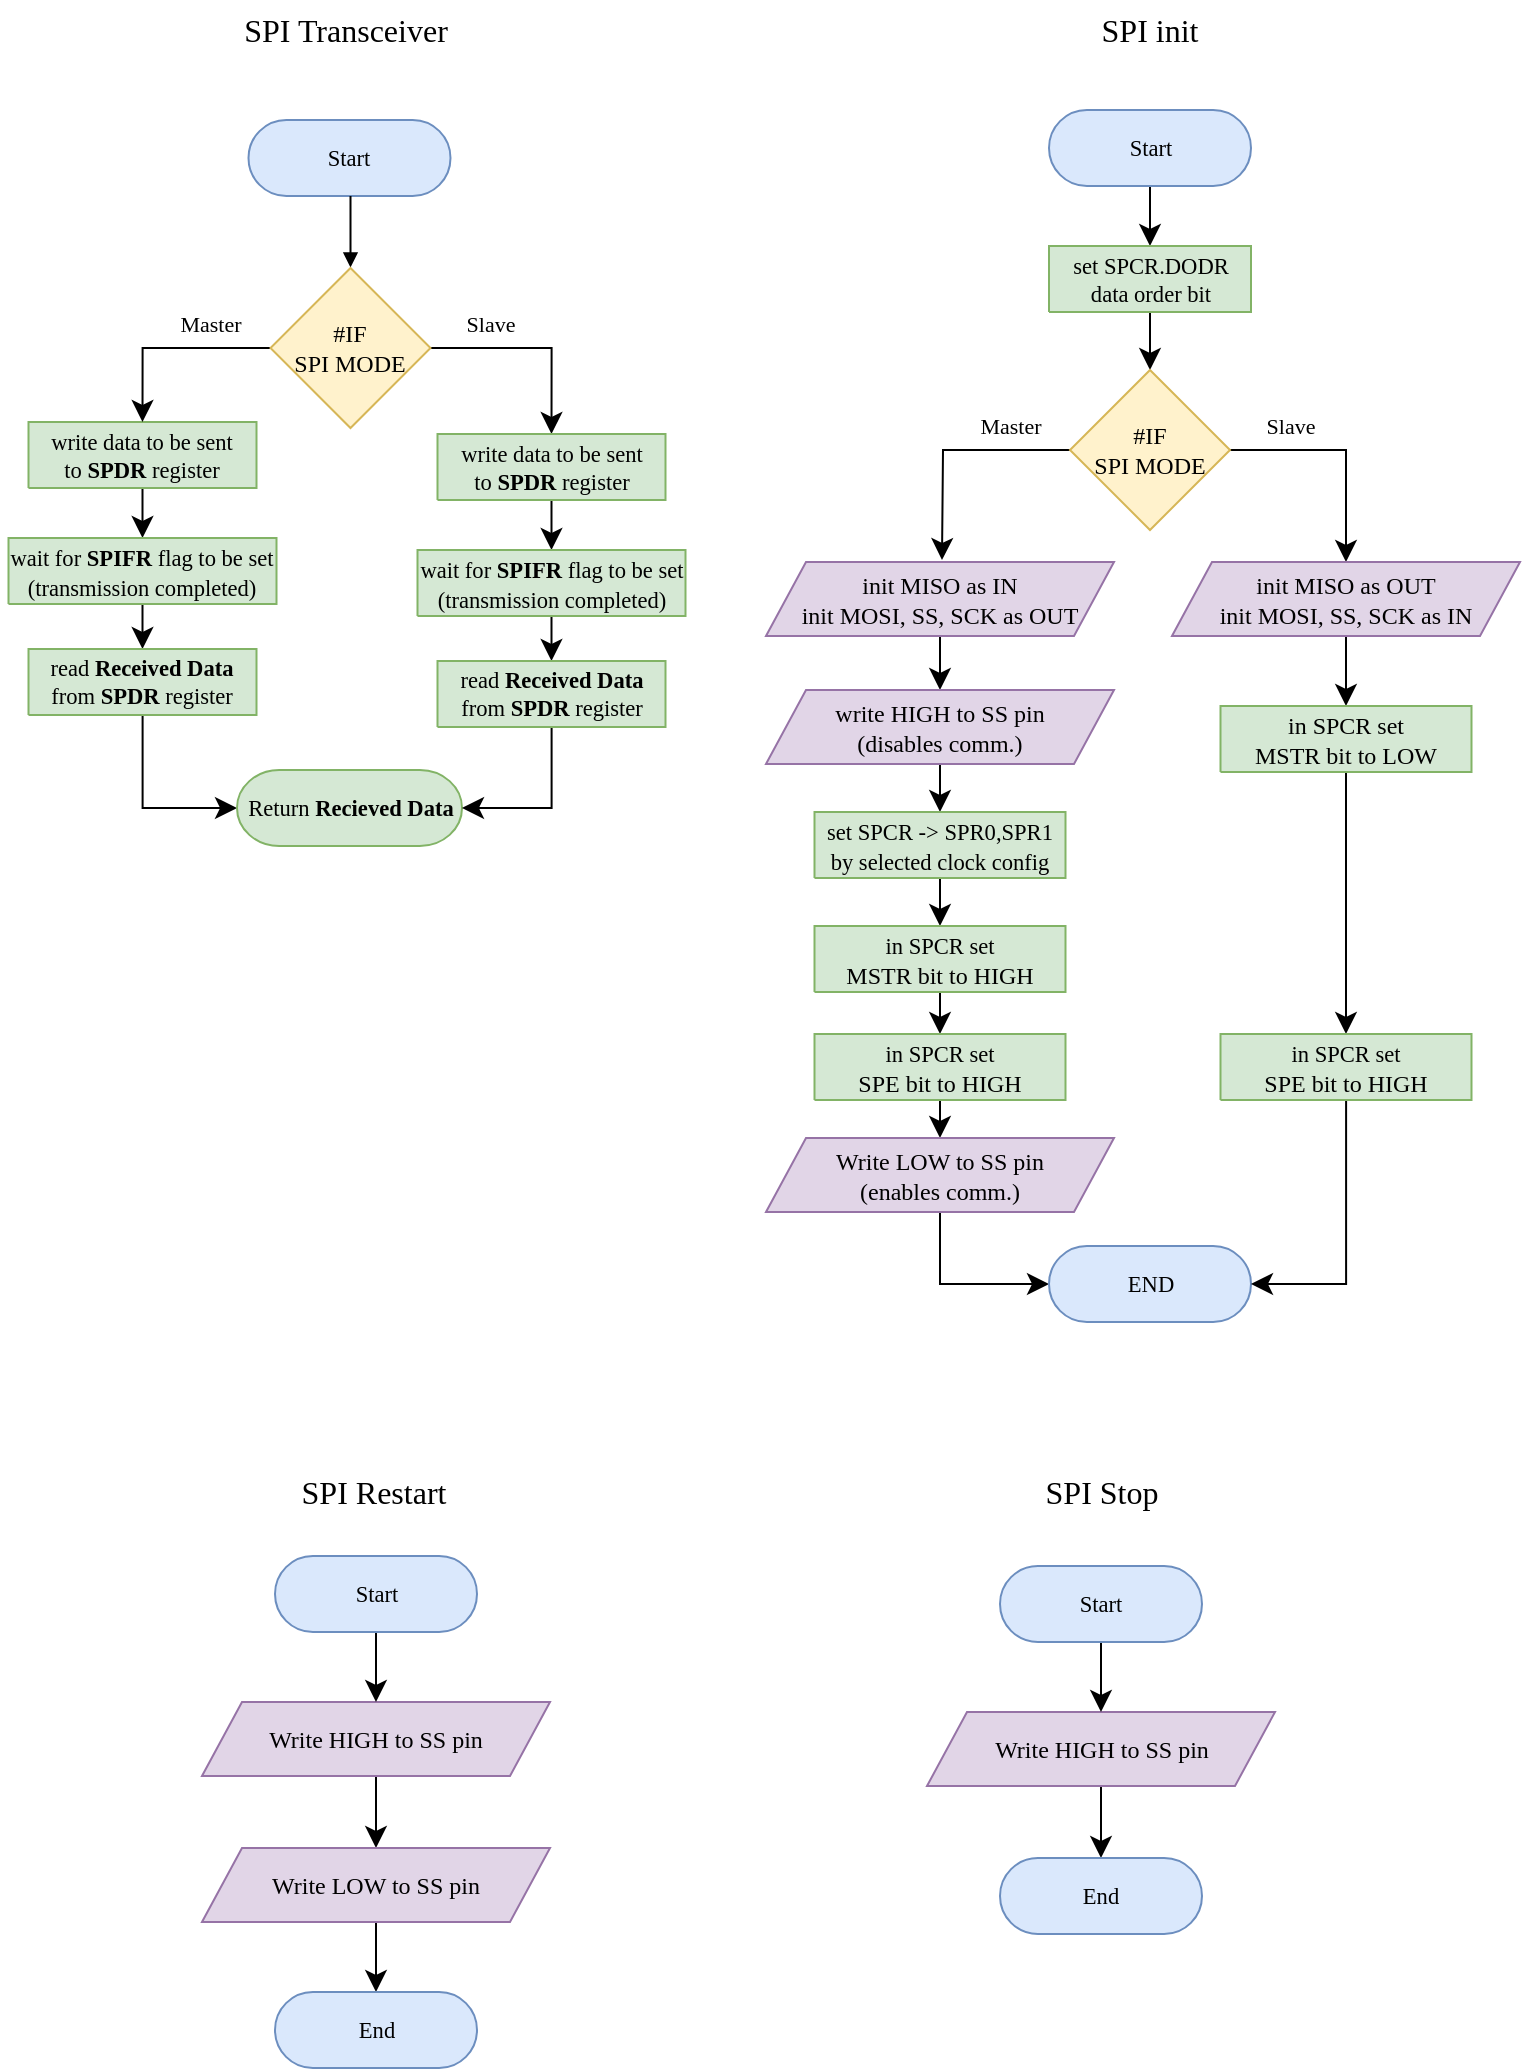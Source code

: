 <mxfile version="21.2.1" type="device">
  <diagram name="Page-1" id="7oLeeqB4X83rpsUO6XK-">
    <mxGraphModel dx="2424" dy="1449" grid="0" gridSize="10" guides="1" tooltips="1" connect="1" arrows="1" fold="1" page="1" pageScale="1" pageWidth="827" pageHeight="1169" math="0" shadow="0">
      <root>
        <mxCell id="0" />
        <mxCell id="1" parent="0" />
        <UserObject label="" tags="Background" id="Cari82qWPhB8FJyJu9n--43">
          <mxCell style="vsdxID=25;fillColor=#345593;gradientColor=none;shape=stencil(nZBLDoAgDERP0z3SIyDew0QUooJB/N1eSGM0LFywm2lf23QAxarbRQFna/BuVIfpggasgXNjtfImRAUoAUXvvBq822xHfmkTmdTs9rThpDmWJji7yFWMfEPoZOwHfZpF8A9aCGbno3h/jCYPIJYoPJQ3);strokeColor=#233862;strokeWidth=2;points=[];labelBackgroundColor=none;rounded=1;html=1;whiteSpace=wrap;fontColor=#000000;fontFamily=Calibri;" parent="1" vertex="1">
            <mxGeometry x="38" y="140" width="345" height="488" as="geometry" />
          </mxCell>
        </UserObject>
        <UserObject label="" tags="Background" id="Cari82qWPhB8FJyJu9n--55">
          <mxCell style="vsdxID=248;fillColor=#345593;gradientColor=none;shape=stencil(nZBLDoAgDERP0z3SIyDew0QUooJB/N1eSGM0LFywm2lf23QAxarbRQFna/BuVIfpggasgXNjtfImRAUoAUXvvBq822xHfmkTmdTs9rThpDmWJji7yFWMfEPoZOwHfZpF8A9aCGbno3h/jCYPIJYoPJQ3);strokeColor=#233862;strokeWidth=2;points=[];labelBackgroundColor=none;rounded=1;html=1;whiteSpace=wrap;fontColor=#000000;fontFamily=Calibri;" parent="1" vertex="1">
            <mxGeometry x="410" y="541" width="345" height="400" as="geometry" />
          </mxCell>
        </UserObject>
        <mxCell id="Cari82qWPhB8FJyJu9n--211" value="Master" style="text;html=1;strokeColor=none;fillColor=none;align=center;verticalAlign=middle;whiteSpace=wrap;rounded=1;fontSize=11;fontFamily=Calibri;fontColor=#000000;" parent="1" vertex="1">
          <mxGeometry x="522.5" y="228.004" width="39" height="17.332" as="geometry" />
        </mxCell>
        <mxCell id="BlZm2GOSLKZC-HylmV_M-3" style="edgeStyle=none;curved=1;rounded=0;orthogonalLoop=1;jettySize=auto;html=1;entryX=0.5;entryY=0;entryDx=0;entryDy=0;entryPerimeter=0;fontSize=12;startSize=8;endSize=8;" edge="1" parent="1" source="Cari82qWPhB8FJyJu9n--68" target="Wtc0Mjr5_YnkZb2gCMWr-1">
          <mxGeometry relative="1" as="geometry" />
        </mxCell>
        <UserObject label="&lt;div style=&quot;font-size: 1px&quot;&gt;&lt;font style=&quot;font-size: 11.29px; direction: ltr; letter-spacing: 0px; line-height: 120%; opacity: 1;&quot;&gt;Start&lt;br&gt;&lt;/font&gt;&lt;/div&gt;" Function="EN_DIO_Error_T DIO_init(uint8_t pinNumber, EN_DIO_PORT_T portNumber, EN_DIO_DIRECTION_T direction);" tags="Flowchart" id="Cari82qWPhB8FJyJu9n--68">
          <mxCell style="verticalAlign=middle;align=center;overflow=width;vsdxID=30;fillColor=#dae8fc;shape=stencil(tVLREoIgEPwaHnEQxsl3s/9gEpSJwDko7e+DsEkze2l627vdu5uFRaxyHe8FosR5sCcxqMZ3iO0Rpcp0ApQPCLEasUpaEC3Yi2lS3fOojOhsr3HDmObyMtsVcYqS29Qh5FEfklwrM5OXeUa/yjkcAwfr7TDpiyTfXvjkMR+Vw2A998qaBac5tAKHU1hq3i4oNwjRr9ofvayt/+Rk+yX/4iWA159KpXWKxJx/z0Bopfyw+g4=);strokeColor=#6c8ebf;spacingTop=-1;spacingBottom=-1;spacingLeft=-1;spacingRight=-1;points=[[0.5,1,0],[0.5,0,0],[0,0.5,0],[1,0.5,0]];labelBackgroundColor=none;rounded=1;html=1;whiteSpace=wrap;fontFamily=Calibri;" parent="1" vertex="1">
            <mxGeometry x="561.5" y="79" width="101" height="38" as="geometry" />
          </mxCell>
        </UserObject>
        <mxCell id="MiLEQ-yQkrviwAs_aEzq-80" value="SPI init" style="text;html=1;strokeColor=none;fillColor=none;align=center;verticalAlign=middle;whiteSpace=wrap;rounded=0;fontSize=16;fontFamily=Calibri;" parent="1" vertex="1">
          <mxGeometry x="557" y="24" width="110" height="30" as="geometry" />
        </mxCell>
        <mxCell id="BlZm2GOSLKZC-HylmV_M-7" style="edgeStyle=none;curved=1;rounded=0;orthogonalLoop=1;jettySize=auto;html=1;entryX=0.5;entryY=0;entryDx=0;entryDy=0;fontSize=12;startSize=8;endSize=8;" edge="1" parent="1" source="Wtc0Mjr5_YnkZb2gCMWr-1" target="BlZm2GOSLKZC-HylmV_M-5">
          <mxGeometry relative="1" as="geometry" />
        </mxCell>
        <UserObject label="&lt;div style=&quot;font-size: 1px&quot;&gt;&lt;font style=&quot;font-size: 11.29px; direction: ltr; letter-spacing: 0px; line-height: 120%; opacity: 1;&quot;&gt;set SPCR.DODR&lt;br&gt;data order bit&lt;/font&gt;&lt;/div&gt;" Function="EN_DIO_Error_T DIO_toggle(uint8_t pinNumber, EN_DIO_PORT_T portNumber);  " tags="Flowchart" id="Wtc0Mjr5_YnkZb2gCMWr-1">
          <mxCell style="verticalAlign=middle;align=center;overflow=width;vsdxID=274;fillColor=#d5e8d4;shape=stencil(nZBLDoAgDERP0z3SIyjew0SURgSD+Lu9kMZoXLhwN9O+tukAlrNpJg1SzDH4QW/URgNYgZTkjA4UkwJUgGXng+6DX1zLfmoymdXo17xh5zmRJ6Q42BWCfc2oJfdAr+Yv+AP9Cb7OJ3H/2JG1HNGz/84klThPVCc=);strokeColor=#82b366;spacingTop=-1;spacingBottom=-1;spacingLeft=-1;spacingRight=-1;points=[[0,0.5,0],[1,0.5,0],[0.5,1,0],[0.5,0,0]];labelBackgroundColor=none;rounded=1;html=1;whiteSpace=wrap;fontFamily=Calibri;" parent="1" vertex="1">
            <mxGeometry x="561.5" y="147" width="101" height="33" as="geometry" />
          </mxCell>
        </UserObject>
        <UserObject label="&lt;div style=&quot;font-size: 1px&quot;&gt;&lt;font style=&quot;font-size: 11.29px; direction: ltr; letter-spacing: 0px; line-height: 120%; opacity: 1;&quot;&gt;Start&lt;br&gt;&lt;/font&gt;&lt;/div&gt;" Function="EN_DIO_Error_T DIO_read(uint8_t pinNumber, EN_DIO_PORT_T portNumber, uint8_t *value);" tags="Flowchart" id="Wtc0Mjr5_YnkZb2gCMWr-5">
          <mxCell style="verticalAlign=middle;align=center;overflow=width;vsdxID=262;fillColor=#dae8fc;shape=stencil(tVLREoIgEPwaHnEQxsl3s/9gEpSJwDko7e+DsEkze2l627vdu5uFRaxyHe8FosR5sCcxqMZ3iO0Rpcp0ApQPCLEasUpaEC3Yi2lS3fOojOhsr3HDmObyMtsVcYqS29Qh5FEfklwrM5OXeUa/yjkcAwfr7TDpiyTfXvjkMR+Vw2A998qaBac5tAKHU1hq3i4oNwjRr9ofvayt/+Rk+yX/4iWA159KpXWKxJx/z0Bopfyw+g4=);strokeColor=#6c8ebf;spacingTop=-1;spacingBottom=-1;spacingLeft=-1;spacingRight=-1;points=[[0.5,1,0],[0.5,0,0],[0,0.5,0],[1,0.5,0]];labelBackgroundColor=none;rounded=1;html=1;whiteSpace=wrap;fontColor=#000000;fontFamily=Calibri;" parent="1" vertex="1">
            <mxGeometry x="161.25" y="84" width="101" height="38" as="geometry" />
          </mxCell>
        </UserObject>
        <UserObject label="" tags="Connector" id="Wtc0Mjr5_YnkZb2gCMWr-11">
          <mxCell style="vsdxID=266;edgeStyle=none;startArrow=none;endArrow=block;startSize=5;endSize=5;spacingTop=0;spacingBottom=0;spacingLeft=0;spacingRight=0;verticalAlign=middle;html=1;labelBackgroundColor=#ffffff;rounded=1;exitX=0.505;exitY=1;exitDx=0;exitDy=0;exitPerimeter=0;entryX=0.5;entryY=-0.003;entryDx=0;entryDy=0;entryPerimeter=0;fontColor=#000000;fontFamily=Calibri;" parent="1" source="Wtc0Mjr5_YnkZb2gCMWr-5" target="BlZm2GOSLKZC-HylmV_M-40" edge="1">
            <mxGeometry relative="1" as="geometry">
              <mxPoint x="12" y="-1" as="offset" />
              <Array as="points" />
              <mxPoint x="212.25" y="154" as="targetPoint" />
            </mxGeometry>
          </mxCell>
        </UserObject>
        <mxCell id="Wtc0Mjr5_YnkZb2gCMWr-15" value="SPI Transceiver" style="text;html=1;strokeColor=none;fillColor=none;align=center;verticalAlign=middle;whiteSpace=wrap;rounded=0;fontSize=16;fontColor=#000000;fontFamily=Calibri;" parent="1" vertex="1">
          <mxGeometry x="141.25" y="24" width="138" height="30" as="geometry" />
        </mxCell>
        <mxCell id="BlZm2GOSLKZC-HylmV_M-46" style="edgeStyle=none;curved=1;rounded=0;orthogonalLoop=1;jettySize=auto;html=1;entryX=0.5;entryY=0;entryDx=0;entryDy=0;entryPerimeter=0;fontSize=12;startSize=8;endSize=8;" edge="1" parent="1" source="Wtc0Mjr5_YnkZb2gCMWr-17" target="BlZm2GOSLKZC-HylmV_M-44">
          <mxGeometry relative="1" as="geometry" />
        </mxCell>
        <UserObject label="&lt;div style=&quot;font-size: 1px&quot;&gt;&lt;font style=&quot;font-size: 11.29px; direction: ltr; letter-spacing: 0px; line-height: 120%; opacity: 1;&quot;&gt;write data to be sent&lt;br&gt;to &lt;b&gt;SPDR &lt;/b&gt;register&lt;/font&gt;&lt;/div&gt;" Function="EN_DIO_Error_T DIO_toggle(uint8_t pinNumber, EN_DIO_PORT_T portNumber);  " tags="Flowchart" id="Wtc0Mjr5_YnkZb2gCMWr-17">
          <mxCell style="verticalAlign=middle;align=center;overflow=width;vsdxID=274;fillColor=#d5e8d4;shape=stencil(nZBLDoAgDERP0z3SIyjew0SURgSD+Lu9kMZoXLhwN9O+tukAlrNpJg1SzDH4QW/URgNYgZTkjA4UkwJUgGXng+6DX1zLfmoymdXo17xh5zmRJ6Q42BWCfc2oJfdAr+Yv+AP9Cb7OJ3H/2JG1HNGz/84klThPVCc=);strokeColor=#82b366;spacingTop=-1;spacingBottom=-1;spacingLeft=-1;spacingRight=-1;points=[[0,0.5,0],[1,0.5,0],[0.5,1,0],[0.5,0,0]];labelBackgroundColor=none;rounded=1;html=1;whiteSpace=wrap;fontFamily=Calibri;" parent="1" vertex="1">
            <mxGeometry x="51.25" y="235" width="114" height="33" as="geometry" />
          </mxCell>
        </UserObject>
        <mxCell id="BlZm2GOSLKZC-HylmV_M-8" style="edgeStyle=orthogonalEdgeStyle;rounded=0;orthogonalLoop=1;jettySize=auto;html=1;fontSize=12;startSize=8;endSize=8;exitX=0;exitY=0.5;exitDx=0;exitDy=0;" edge="1" parent="1" source="BlZm2GOSLKZC-HylmV_M-5">
          <mxGeometry relative="1" as="geometry">
            <mxPoint x="508" y="304" as="targetPoint" />
          </mxGeometry>
        </mxCell>
        <mxCell id="BlZm2GOSLKZC-HylmV_M-34" style="edgeStyle=orthogonalEdgeStyle;rounded=0;orthogonalLoop=1;jettySize=auto;html=1;exitX=1;exitY=0.5;exitDx=0;exitDy=0;entryX=0.5;entryY=0;entryDx=0;entryDy=0;fontSize=12;startSize=8;endSize=8;" edge="1" parent="1" source="BlZm2GOSLKZC-HylmV_M-5" target="BlZm2GOSLKZC-HylmV_M-24">
          <mxGeometry relative="1" as="geometry" />
        </mxCell>
        <mxCell id="BlZm2GOSLKZC-HylmV_M-5" value="#IF&lt;br&gt;SPI MODE" style="rhombus;whiteSpace=wrap;html=1;fontSize=12;fontFamily=Calibri;fillColor=#fff2cc;strokeColor=#d6b656;" vertex="1" parent="1">
          <mxGeometry x="572" y="209" width="80" height="80" as="geometry" />
        </mxCell>
        <mxCell id="BlZm2GOSLKZC-HylmV_M-14" style="edgeStyle=none;curved=1;rounded=0;orthogonalLoop=1;jettySize=auto;html=1;entryX=0.5;entryY=0;entryDx=0;entryDy=0;fontSize=12;startSize=8;endSize=8;" edge="1" parent="1" source="BlZm2GOSLKZC-HylmV_M-11" target="BlZm2GOSLKZC-HylmV_M-12">
          <mxGeometry relative="1" as="geometry" />
        </mxCell>
        <mxCell id="BlZm2GOSLKZC-HylmV_M-11" value="init MISO as IN&lt;br style=&quot;border-color: var(--border-color); font-size: 12px;&quot;&gt;&lt;span style=&quot;font-size: 12px;&quot;&gt;init MOSI, SS, SCK as OUT&lt;/span&gt;" style="shape=parallelogram;perimeter=parallelogramPerimeter;whiteSpace=wrap;html=1;fixedSize=1;fontSize=12;fontFamily=Calibri;fillColor=#e1d5e7;strokeColor=#9673a6;" vertex="1" parent="1">
          <mxGeometry x="420" y="305" width="174" height="37" as="geometry" />
        </mxCell>
        <mxCell id="BlZm2GOSLKZC-HylmV_M-16" style="edgeStyle=none;curved=1;rounded=0;orthogonalLoop=1;jettySize=auto;html=1;entryX=0.5;entryY=0;entryDx=0;entryDy=0;entryPerimeter=0;fontSize=12;startSize=8;endSize=8;" edge="1" parent="1" source="BlZm2GOSLKZC-HylmV_M-12" target="BlZm2GOSLKZC-HylmV_M-15">
          <mxGeometry relative="1" as="geometry" />
        </mxCell>
        <mxCell id="BlZm2GOSLKZC-HylmV_M-12" value="write HIGH to SS pin&lt;br&gt;(disables comm.)" style="shape=parallelogram;perimeter=parallelogramPerimeter;whiteSpace=wrap;html=1;fixedSize=1;fontSize=12;fontFamily=Calibri;fillColor=#e1d5e7;strokeColor=#9673a6;" vertex="1" parent="1">
          <mxGeometry x="420" y="369" width="174" height="37" as="geometry" />
        </mxCell>
        <mxCell id="BlZm2GOSLKZC-HylmV_M-18" style="edgeStyle=none;curved=1;rounded=0;orthogonalLoop=1;jettySize=auto;html=1;entryX=0.5;entryY=0;entryDx=0;entryDy=0;entryPerimeter=0;fontSize=12;startSize=8;endSize=8;" edge="1" parent="1" source="BlZm2GOSLKZC-HylmV_M-15" target="BlZm2GOSLKZC-HylmV_M-17">
          <mxGeometry relative="1" as="geometry" />
        </mxCell>
        <UserObject label="&lt;div style=&quot;&quot;&gt;&lt;span style=&quot;font-size: 11.29px;&quot;&gt;set SPCR -&amp;gt; SPR0,SPR1&lt;br&gt;by selected clock config&lt;/span&gt;&lt;/div&gt;" Function="EN_DIO_Error_T DIO_toggle(uint8_t pinNumber, EN_DIO_PORT_T portNumber);  " tags="Flowchart" id="BlZm2GOSLKZC-HylmV_M-15">
          <mxCell style="verticalAlign=middle;align=center;overflow=width;vsdxID=274;fillColor=#d5e8d4;shape=stencil(nZBLDoAgDERP0z3SIyjew0SURgSD+Lu9kMZoXLhwN9O+tukAlrNpJg1SzDH4QW/URgNYgZTkjA4UkwJUgGXng+6DX1zLfmoymdXo17xh5zmRJ6Q42BWCfc2oJfdAr+Yv+AP9Cb7OJ3H/2JG1HNGz/84klThPVCc=);strokeColor=#82b366;spacingTop=-1;spacingBottom=-1;spacingLeft=-1;spacingRight=-1;points=[[0,0.5,0],[1,0.5,0],[0.5,1,0],[0.5,0,0]];labelBackgroundColor=none;rounded=1;html=1;whiteSpace=wrap;fontFamily=Calibri;" vertex="1" parent="1">
            <mxGeometry x="444.25" y="430" width="125.5" height="33" as="geometry" />
          </mxCell>
        </UserObject>
        <mxCell id="BlZm2GOSLKZC-HylmV_M-20" style="edgeStyle=none;curved=1;rounded=0;orthogonalLoop=1;jettySize=auto;html=1;entryX=0.5;entryY=0;entryDx=0;entryDy=0;entryPerimeter=0;fontSize=12;startSize=8;endSize=8;" edge="1" parent="1" source="BlZm2GOSLKZC-HylmV_M-17" target="BlZm2GOSLKZC-HylmV_M-19">
          <mxGeometry relative="1" as="geometry" />
        </mxCell>
        <UserObject label="&lt;div style=&quot;&quot;&gt;&lt;span style=&quot;font-size: 11.29px;&quot;&gt;in SPCR set&lt;/span&gt;&lt;/div&gt;&lt;div style=&quot;&quot;&gt;MSTR bit to HIGH&lt;span style=&quot;font-size: 11.29px;&quot;&gt;&lt;br&gt;&lt;/span&gt;&lt;/div&gt;" Function="EN_DIO_Error_T DIO_toggle(uint8_t pinNumber, EN_DIO_PORT_T portNumber);  " tags="Flowchart" id="BlZm2GOSLKZC-HylmV_M-17">
          <mxCell style="verticalAlign=middle;align=center;overflow=width;vsdxID=274;fillColor=#d5e8d4;shape=stencil(nZBLDoAgDERP0z3SIyjew0SURgSD+Lu9kMZoXLhwN9O+tukAlrNpJg1SzDH4QW/URgNYgZTkjA4UkwJUgGXng+6DX1zLfmoymdXo17xh5zmRJ6Q42BWCfc2oJfdAr+Yv+AP9Cb7OJ3H/2JG1HNGz/84klThPVCc=);strokeColor=#82b366;spacingTop=-1;spacingBottom=-1;spacingLeft=-1;spacingRight=-1;points=[[0,0.5,0],[1,0.5,0],[0.5,1,0],[0.5,0,0]];labelBackgroundColor=none;rounded=1;html=1;whiteSpace=wrap;fontFamily=Calibri;" vertex="1" parent="1">
            <mxGeometry x="444.25" y="487" width="125.5" height="33" as="geometry" />
          </mxCell>
        </UserObject>
        <mxCell id="BlZm2GOSLKZC-HylmV_M-22" style="edgeStyle=orthogonalEdgeStyle;rounded=0;orthogonalLoop=1;jettySize=auto;html=1;entryX=0;entryY=0.5;entryDx=0;entryDy=0;entryPerimeter=0;fontSize=12;startSize=8;endSize=8;exitX=0.5;exitY=1;exitDx=0;exitDy=0;" edge="1" parent="1" source="BlZm2GOSLKZC-HylmV_M-61" target="BlZm2GOSLKZC-HylmV_M-21">
          <mxGeometry relative="1" as="geometry" />
        </mxCell>
        <mxCell id="BlZm2GOSLKZC-HylmV_M-63" style="edgeStyle=none;curved=1;rounded=0;orthogonalLoop=1;jettySize=auto;html=1;entryX=0.5;entryY=0;entryDx=0;entryDy=0;fontSize=12;startSize=8;endSize=8;" edge="1" parent="1" source="BlZm2GOSLKZC-HylmV_M-19" target="BlZm2GOSLKZC-HylmV_M-61">
          <mxGeometry relative="1" as="geometry" />
        </mxCell>
        <UserObject label="&lt;div style=&quot;&quot;&gt;&lt;span style=&quot;font-size: 11.29px;&quot;&gt;in SPCR set&lt;/span&gt;&lt;/div&gt;&lt;div style=&quot;&quot;&gt;SPE bit to HIGH&lt;span style=&quot;font-size: 11.29px;&quot;&gt;&lt;br&gt;&lt;/span&gt;&lt;/div&gt;" Function="EN_DIO_Error_T DIO_toggle(uint8_t pinNumber, EN_DIO_PORT_T portNumber);  " tags="Flowchart" id="BlZm2GOSLKZC-HylmV_M-19">
          <mxCell style="verticalAlign=middle;align=center;overflow=width;vsdxID=274;fillColor=#d5e8d4;shape=stencil(nZBLDoAgDERP0z3SIyjew0SURgSD+Lu9kMZoXLhwN9O+tukAlrNpJg1SzDH4QW/URgNYgZTkjA4UkwJUgGXng+6DX1zLfmoymdXo17xh5zmRJ6Q42BWCfc2oJfdAr+Yv+AP9Cb7OJ3H/2JG1HNGz/84klThPVCc=);strokeColor=#82b366;spacingTop=-1;spacingBottom=-1;spacingLeft=-1;spacingRight=-1;points=[[0,0.5,0],[1,0.5,0],[0.5,1,0],[0.5,0,0]];labelBackgroundColor=none;rounded=1;html=1;whiteSpace=wrap;fontFamily=Calibri;" vertex="1" parent="1">
            <mxGeometry x="444.25" y="541" width="125.5" height="33" as="geometry" />
          </mxCell>
        </UserObject>
        <UserObject label="&lt;div style=&quot;font-size: 1px&quot;&gt;&lt;font style=&quot;font-size: 11.29px; direction: ltr; letter-spacing: 0px; line-height: 120%; opacity: 1;&quot;&gt;END&lt;br&gt;&lt;/font&gt;&lt;/div&gt;" Function="EN_DIO_Error_T DIO_init(uint8_t pinNumber, EN_DIO_PORT_T portNumber, EN_DIO_DIRECTION_T direction);" tags="Flowchart" id="BlZm2GOSLKZC-HylmV_M-21">
          <mxCell style="verticalAlign=middle;align=center;overflow=width;vsdxID=30;fillColor=#dae8fc;shape=stencil(tVLREoIgEPwaHnEQxsl3s/9gEpSJwDko7e+DsEkze2l627vdu5uFRaxyHe8FosR5sCcxqMZ3iO0Rpcp0ApQPCLEasUpaEC3Yi2lS3fOojOhsr3HDmObyMtsVcYqS29Qh5FEfklwrM5OXeUa/yjkcAwfr7TDpiyTfXvjkMR+Vw2A998qaBac5tAKHU1hq3i4oNwjRr9ofvayt/+Rk+yX/4iWA159KpXWKxJx/z0Bopfyw+g4=);strokeColor=#6c8ebf;spacingTop=-1;spacingBottom=-1;spacingLeft=-1;spacingRight=-1;points=[[0.5,1,0],[0.5,0,0],[0,0.5,0],[1,0.5,0]];labelBackgroundColor=none;rounded=1;html=1;whiteSpace=wrap;fontFamily=Calibri;" vertex="1" parent="1">
            <mxGeometry x="561.5" y="647" width="101" height="38" as="geometry" />
          </mxCell>
        </UserObject>
        <mxCell id="BlZm2GOSLKZC-HylmV_M-23" style="edgeStyle=none;curved=1;rounded=0;orthogonalLoop=1;jettySize=auto;html=1;entryX=0.5;entryY=0;entryDx=0;entryDy=0;fontSize=12;startSize=8;endSize=8;entryPerimeter=0;" edge="1" source="BlZm2GOSLKZC-HylmV_M-24" target="BlZm2GOSLKZC-HylmV_M-28" parent="1">
          <mxGeometry relative="1" as="geometry">
            <mxPoint x="710" y="369" as="targetPoint" />
          </mxGeometry>
        </mxCell>
        <mxCell id="BlZm2GOSLKZC-HylmV_M-24" value="init MISO as OUT&lt;br style=&quot;border-color: var(--border-color); font-size: 12px;&quot;&gt;&lt;span style=&quot;font-size: 12px;&quot;&gt;init MOSI, SS, SCK as IN&lt;/span&gt;" style="shape=parallelogram;perimeter=parallelogramPerimeter;whiteSpace=wrap;html=1;fixedSize=1;fontSize=12;fontFamily=Calibri;fillColor=#e1d5e7;strokeColor=#9673a6;" vertex="1" parent="1">
          <mxGeometry x="623" y="305" width="174" height="37" as="geometry" />
        </mxCell>
        <mxCell id="BlZm2GOSLKZC-HylmV_M-32" style="edgeStyle=none;curved=1;rounded=0;orthogonalLoop=1;jettySize=auto;html=1;entryX=0.5;entryY=0;entryDx=0;entryDy=0;entryPerimeter=0;fontSize=12;startSize=8;endSize=8;" edge="1" parent="1" source="BlZm2GOSLKZC-HylmV_M-28" target="BlZm2GOSLKZC-HylmV_M-31">
          <mxGeometry relative="1" as="geometry" />
        </mxCell>
        <UserObject label="&lt;div style=&quot;&quot;&gt;&lt;div style=&quot;border-color: var(--border-color);&quot;&gt;in SPCR set&lt;/div&gt;&lt;div style=&quot;border-color: var(--border-color);&quot;&gt;MSTR bit to LOW&lt;/div&gt;&lt;/div&gt;" Function="EN_DIO_Error_T DIO_toggle(uint8_t pinNumber, EN_DIO_PORT_T portNumber);  " tags="Flowchart" id="BlZm2GOSLKZC-HylmV_M-28">
          <mxCell style="verticalAlign=middle;align=center;overflow=width;vsdxID=274;fillColor=#d5e8d4;shape=stencil(nZBLDoAgDERP0z3SIyjew0SURgSD+Lu9kMZoXLhwN9O+tukAlrNpJg1SzDH4QW/URgNYgZTkjA4UkwJUgGXng+6DX1zLfmoymdXo17xh5zmRJ6Q42BWCfc2oJfdAr+Yv+AP9Cb7OJ3H/2JG1HNGz/84klThPVCc=);strokeColor=#82b366;spacingTop=-1;spacingBottom=-1;spacingLeft=-1;spacingRight=-1;points=[[0,0.5,0],[1,0.5,0],[0.5,1,0],[0.5,0,0]];labelBackgroundColor=none;rounded=1;html=1;whiteSpace=wrap;fontFamily=Calibri;" vertex="1" parent="1">
            <mxGeometry x="647.25" y="377" width="125.5" height="33" as="geometry" />
          </mxCell>
        </UserObject>
        <mxCell id="BlZm2GOSLKZC-HylmV_M-33" style="edgeStyle=orthogonalEdgeStyle;rounded=0;orthogonalLoop=1;jettySize=auto;html=1;entryX=1;entryY=0.5;entryDx=0;entryDy=0;entryPerimeter=0;fontSize=12;startSize=8;endSize=8;" edge="1" parent="1" source="BlZm2GOSLKZC-HylmV_M-31" target="BlZm2GOSLKZC-HylmV_M-21">
          <mxGeometry relative="1" as="geometry" />
        </mxCell>
        <UserObject label="&lt;div style=&quot;&quot;&gt;&lt;span style=&quot;font-size: 11.29px;&quot;&gt;in SPCR set&lt;/span&gt;&lt;/div&gt;&lt;div style=&quot;&quot;&gt;SPE bit to HIGH&lt;span style=&quot;font-size: 11.29px;&quot;&gt;&lt;br&gt;&lt;/span&gt;&lt;/div&gt;" Function="EN_DIO_Error_T DIO_toggle(uint8_t pinNumber, EN_DIO_PORT_T portNumber);  " tags="Flowchart" id="BlZm2GOSLKZC-HylmV_M-31">
          <mxCell style="verticalAlign=middle;align=center;overflow=width;vsdxID=274;fillColor=#d5e8d4;shape=stencil(nZBLDoAgDERP0z3SIyjew0SURgSD+Lu9kMZoXLhwN9O+tukAlrNpJg1SzDH4QW/URgNYgZTkjA4UkwJUgGXng+6DX1zLfmoymdXo17xh5zmRJ6Q42BWCfc2oJfdAr+Yv+AP9Cb7OJ3H/2JG1HNGz/84klThPVCc=);strokeColor=#82b366;spacingTop=-1;spacingBottom=-1;spacingLeft=-1;spacingRight=-1;points=[[0,0.5,0],[1,0.5,0],[0.5,1,0],[0.5,0,0]];labelBackgroundColor=none;rounded=1;html=1;whiteSpace=wrap;fontFamily=Calibri;" vertex="1" parent="1">
            <mxGeometry x="647.25" y="541" width="125.5" height="33" as="geometry" />
          </mxCell>
        </UserObject>
        <mxCell id="BlZm2GOSLKZC-HylmV_M-36" value="Slave" style="text;html=1;strokeColor=none;fillColor=none;align=center;verticalAlign=middle;whiteSpace=wrap;rounded=1;fontSize=11;fontFamily=Calibri;fontColor=#000000;" vertex="1" parent="1">
          <mxGeometry x="662.5" y="228" width="39" height="17.332" as="geometry" />
        </mxCell>
        <mxCell id="BlZm2GOSLKZC-HylmV_M-37" value="Master" style="text;html=1;strokeColor=none;fillColor=none;align=center;verticalAlign=middle;whiteSpace=wrap;rounded=1;fontSize=11;fontFamily=Calibri;fontColor=#000000;" vertex="1" parent="1">
          <mxGeometry x="122.75" y="177.004" width="39" height="17.332" as="geometry" />
        </mxCell>
        <mxCell id="BlZm2GOSLKZC-HylmV_M-38" style="edgeStyle=orthogonalEdgeStyle;rounded=0;orthogonalLoop=1;jettySize=auto;html=1;fontSize=12;startSize=8;endSize=8;exitX=0;exitY=0.5;exitDx=0;exitDy=0;entryX=0.5;entryY=0;entryDx=0;entryDy=0;entryPerimeter=0;" edge="1" parent="1" source="BlZm2GOSLKZC-HylmV_M-40" target="Wtc0Mjr5_YnkZb2gCMWr-17">
          <mxGeometry relative="1" as="geometry">
            <mxPoint x="108.25" y="253" as="targetPoint" />
          </mxGeometry>
        </mxCell>
        <mxCell id="BlZm2GOSLKZC-HylmV_M-39" style="edgeStyle=orthogonalEdgeStyle;rounded=0;orthogonalLoop=1;jettySize=auto;html=1;exitX=1;exitY=0.5;exitDx=0;exitDy=0;entryX=0.5;entryY=0;entryDx=0;entryDy=0;fontSize=12;startSize=8;endSize=8;entryPerimeter=0;" edge="1" parent="1" source="BlZm2GOSLKZC-HylmV_M-40" target="BlZm2GOSLKZC-HylmV_M-53">
          <mxGeometry relative="1" as="geometry">
            <mxPoint x="310.25" y="254" as="targetPoint" />
          </mxGeometry>
        </mxCell>
        <mxCell id="BlZm2GOSLKZC-HylmV_M-40" value="#IF&lt;br&gt;SPI MODE" style="rhombus;whiteSpace=wrap;html=1;fontSize=12;fontFamily=Calibri;fillColor=#fff2cc;strokeColor=#d6b656;" vertex="1" parent="1">
          <mxGeometry x="172.25" y="158" width="80" height="80" as="geometry" />
        </mxCell>
        <mxCell id="BlZm2GOSLKZC-HylmV_M-41" value="Slave" style="text;html=1;strokeColor=none;fillColor=none;align=center;verticalAlign=middle;whiteSpace=wrap;rounded=1;fontSize=11;fontFamily=Calibri;fontColor=#000000;" vertex="1" parent="1">
          <mxGeometry x="262.75" y="177" width="39" height="17.332" as="geometry" />
        </mxCell>
        <mxCell id="BlZm2GOSLKZC-HylmV_M-50" style="edgeStyle=none;curved=1;rounded=0;orthogonalLoop=1;jettySize=auto;html=1;entryX=0.5;entryY=0;entryDx=0;entryDy=0;entryPerimeter=0;fontSize=12;startSize=8;endSize=8;" edge="1" parent="1" source="BlZm2GOSLKZC-HylmV_M-44" target="BlZm2GOSLKZC-HylmV_M-47">
          <mxGeometry relative="1" as="geometry" />
        </mxCell>
        <UserObject label="&lt;div style=&quot;&quot;&gt;&lt;span style=&quot;font-size: 11.29px;&quot;&gt;wait for &lt;b&gt;SPIFR &lt;/b&gt;flag to be set (transmission completed)&lt;/span&gt;&lt;/div&gt;" Function="EN_DIO_Error_T DIO_toggle(uint8_t pinNumber, EN_DIO_PORT_T portNumber);  " tags="Flowchart" id="BlZm2GOSLKZC-HylmV_M-44">
          <mxCell style="verticalAlign=middle;align=center;overflow=width;vsdxID=274;fillColor=#d5e8d4;shape=stencil(nZBLDoAgDERP0z3SIyjew0SURgSD+Lu9kMZoXLhwN9O+tukAlrNpJg1SzDH4QW/URgNYgZTkjA4UkwJUgGXng+6DX1zLfmoymdXo17xh5zmRJ6Q42BWCfc2oJfdAr+Yv+AP9Cb7OJ3H/2JG1HNGz/84klThPVCc=);strokeColor=#82b366;spacingTop=-1;spacingBottom=-1;spacingLeft=-1;spacingRight=-1;points=[[0,0.5,0],[1,0.5,0],[0.5,1,0],[0.5,0,0]];labelBackgroundColor=none;rounded=1;html=1;whiteSpace=wrap;fontFamily=Calibri;" vertex="1" parent="1">
            <mxGeometry x="41.25" y="293" width="134" height="33" as="geometry" />
          </mxCell>
        </UserObject>
        <mxCell id="BlZm2GOSLKZC-HylmV_M-51" style="edgeStyle=orthogonalEdgeStyle;rounded=0;orthogonalLoop=1;jettySize=auto;html=1;entryX=0;entryY=0.5;entryDx=0;entryDy=0;entryPerimeter=0;fontSize=12;startSize=8;endSize=8;" edge="1" parent="1" source="BlZm2GOSLKZC-HylmV_M-47" target="BlZm2GOSLKZC-HylmV_M-48">
          <mxGeometry relative="1" as="geometry" />
        </mxCell>
        <UserObject label="&lt;div style=&quot;font-size: 1px&quot;&gt;&lt;font style=&quot;font-size: 11.29px; direction: ltr; letter-spacing: 0px; line-height: 120%; opacity: 1;&quot;&gt;read &lt;b&gt;Received Data&lt;/b&gt; from&amp;nbsp;&lt;b&gt;SPDR &lt;/b&gt;register&lt;/font&gt;&lt;/div&gt;" Function="EN_DIO_Error_T DIO_toggle(uint8_t pinNumber, EN_DIO_PORT_T portNumber);  " tags="Flowchart" id="BlZm2GOSLKZC-HylmV_M-47">
          <mxCell style="verticalAlign=middle;align=center;overflow=width;vsdxID=274;fillColor=#d5e8d4;shape=stencil(nZBLDoAgDERP0z3SIyjew0SURgSD+Lu9kMZoXLhwN9O+tukAlrNpJg1SzDH4QW/URgNYgZTkjA4UkwJUgGXng+6DX1zLfmoymdXo17xh5zmRJ6Q42BWCfc2oJfdAr+Yv+AP9Cb7OJ3H/2JG1HNGz/84klThPVCc=);strokeColor=#82b366;spacingTop=-1;spacingBottom=-1;spacingLeft=-1;spacingRight=-1;points=[[0,0.5,0],[1,0.5,0],[0.5,1,0],[0.5,0,0]];labelBackgroundColor=none;rounded=1;html=1;whiteSpace=wrap;fontFamily=Calibri;" vertex="1" parent="1">
            <mxGeometry x="51.25" y="348.5" width="114" height="33" as="geometry" />
          </mxCell>
        </UserObject>
        <UserObject label="&lt;div style=&quot;font-size: 1px&quot;&gt;&lt;font style=&quot;font-size: 11.29px; direction: ltr; letter-spacing: 0px; line-height: 120%; opacity: 1;&quot;&gt;Return &lt;b&gt;Recieved Data&lt;/b&gt;&lt;br&gt;&lt;/font&gt;&lt;/div&gt;" Function="EN_DIO_Error_T DIO_init(uint8_t pinNumber, EN_DIO_PORT_T portNumber, EN_DIO_DIRECTION_T direction);" tags="Flowchart" id="BlZm2GOSLKZC-HylmV_M-48">
          <mxCell style="verticalAlign=middle;align=center;overflow=width;vsdxID=52;fillColor=#d5e8d4;shape=stencil(tVLREoIgEPwaHnEQxsl3s/9gEpSJwDko7e+DsEkze2l627vdu5uFRaxyHe8FosR5sCcxqMZ3iO0Rpcp0ApQPCLEasUpaEC3Yi2lS3fOojOhsr3HDmObyMtsVcYqS29Qh5FEfklwrM5OXeUa/yjkcAwfr7TDpiyTfXvjkMR+Vw2A998qaBac5tAKHU1hq3i4oNwjRr9ofvayt/+Rk+yX/4iWA159KpXWKxJx/z0Bopfyw+g4=);strokeColor=#82b366;spacingTop=-1;spacingBottom=-1;spacingLeft=-1;spacingRight=-1;points=[[0.5,1,0],[0.5,0,0],[0,0.5,0],[1,0.5,0]];labelBackgroundColor=none;rounded=1;html=1;whiteSpace=wrap;fontFamily=Calibri;" vertex="1" parent="1">
            <mxGeometry x="155.5" y="409" width="112.5" height="38" as="geometry" />
          </mxCell>
        </UserObject>
        <mxCell id="BlZm2GOSLKZC-HylmV_M-52" style="edgeStyle=none;curved=1;rounded=0;orthogonalLoop=1;jettySize=auto;html=1;entryX=0.5;entryY=0;entryDx=0;entryDy=0;entryPerimeter=0;fontSize=12;startSize=8;endSize=8;" edge="1" source="BlZm2GOSLKZC-HylmV_M-53" target="BlZm2GOSLKZC-HylmV_M-55" parent="1">
          <mxGeometry relative="1" as="geometry" />
        </mxCell>
        <UserObject label="&lt;div style=&quot;font-size: 1px&quot;&gt;&lt;font style=&quot;font-size: 11.29px; direction: ltr; letter-spacing: 0px; line-height: 120%; opacity: 1;&quot;&gt;write data to be sent&lt;br&gt;to &lt;b&gt;SPDR &lt;/b&gt;register&lt;/font&gt;&lt;/div&gt;" Function="EN_DIO_Error_T DIO_toggle(uint8_t pinNumber, EN_DIO_PORT_T portNumber);  " tags="Flowchart" id="BlZm2GOSLKZC-HylmV_M-53">
          <mxCell style="verticalAlign=middle;align=center;overflow=width;vsdxID=274;fillColor=#d5e8d4;shape=stencil(nZBLDoAgDERP0z3SIyjew0SURgSD+Lu9kMZoXLhwN9O+tukAlrNpJg1SzDH4QW/URgNYgZTkjA4UkwJUgGXng+6DX1zLfmoymdXo17xh5zmRJ6Q42BWCfc2oJfdAr+Yv+AP9Cb7OJ3H/2JG1HNGz/84klThPVCc=);strokeColor=#82b366;spacingTop=-1;spacingBottom=-1;spacingLeft=-1;spacingRight=-1;points=[[0,0.5,0],[1,0.5,0],[0.5,1,0],[0.5,0,0]];labelBackgroundColor=none;rounded=1;html=1;whiteSpace=wrap;fontFamily=Calibri;" vertex="1" parent="1">
            <mxGeometry x="255.75" y="241" width="114" height="33" as="geometry" />
          </mxCell>
        </UserObject>
        <mxCell id="BlZm2GOSLKZC-HylmV_M-54" style="edgeStyle=none;curved=1;rounded=0;orthogonalLoop=1;jettySize=auto;html=1;entryX=0.5;entryY=0;entryDx=0;entryDy=0;entryPerimeter=0;fontSize=12;startSize=8;endSize=8;" edge="1" source="BlZm2GOSLKZC-HylmV_M-55" target="BlZm2GOSLKZC-HylmV_M-56" parent="1">
          <mxGeometry relative="1" as="geometry" />
        </mxCell>
        <UserObject label="&lt;div style=&quot;&quot;&gt;&lt;span style=&quot;font-size: 11.29px;&quot;&gt;wait for &lt;b&gt;SPIFR &lt;/b&gt;flag to be set (transmission completed)&lt;/span&gt;&lt;/div&gt;" Function="EN_DIO_Error_T DIO_toggle(uint8_t pinNumber, EN_DIO_PORT_T portNumber);  " tags="Flowchart" id="BlZm2GOSLKZC-HylmV_M-55">
          <mxCell style="verticalAlign=middle;align=center;overflow=width;vsdxID=274;fillColor=#d5e8d4;shape=stencil(nZBLDoAgDERP0z3SIyjew0SURgSD+Lu9kMZoXLhwN9O+tukAlrNpJg1SzDH4QW/URgNYgZTkjA4UkwJUgGXng+6DX1zLfmoymdXo17xh5zmRJ6Q42BWCfc2oJfdAr+Yv+AP9Cb7OJ3H/2JG1HNGz/84klThPVCc=);strokeColor=#82b366;spacingTop=-1;spacingBottom=-1;spacingLeft=-1;spacingRight=-1;points=[[0,0.5,0],[1,0.5,0],[0.5,1,0],[0.5,0,0]];labelBackgroundColor=none;rounded=1;html=1;whiteSpace=wrap;fontFamily=Calibri;" vertex="1" parent="1">
            <mxGeometry x="245.75" y="299" width="134" height="33" as="geometry" />
          </mxCell>
        </UserObject>
        <mxCell id="BlZm2GOSLKZC-HylmV_M-57" style="edgeStyle=orthogonalEdgeStyle;rounded=0;orthogonalLoop=1;jettySize=auto;html=1;entryX=1;entryY=0.5;entryDx=0;entryDy=0;entryPerimeter=0;fontSize=12;startSize=8;endSize=8;" edge="1" parent="1" source="BlZm2GOSLKZC-HylmV_M-56" target="BlZm2GOSLKZC-HylmV_M-48">
          <mxGeometry relative="1" as="geometry" />
        </mxCell>
        <UserObject label="&lt;div style=&quot;font-size: 1px&quot;&gt;&lt;font style=&quot;font-size: 11.29px; direction: ltr; letter-spacing: 0px; line-height: 120%; opacity: 1;&quot;&gt;read &lt;b&gt;Received Data&lt;/b&gt; from&amp;nbsp;&lt;b&gt;SPDR &lt;/b&gt;register&lt;/font&gt;&lt;/div&gt;" Function="EN_DIO_Error_T DIO_toggle(uint8_t pinNumber, EN_DIO_PORT_T portNumber);  " tags="Flowchart" id="BlZm2GOSLKZC-HylmV_M-56">
          <mxCell style="verticalAlign=middle;align=center;overflow=width;vsdxID=274;fillColor=#d5e8d4;shape=stencil(nZBLDoAgDERP0z3SIyjew0SURgSD+Lu9kMZoXLhwN9O+tukAlrNpJg1SzDH4QW/URgNYgZTkjA4UkwJUgGXng+6DX1zLfmoymdXo17xh5zmRJ6Q42BWCfc2oJfdAr+Yv+AP9Cb7OJ3H/2JG1HNGz/84klThPVCc=);strokeColor=#82b366;spacingTop=-1;spacingBottom=-1;spacingLeft=-1;spacingRight=-1;points=[[0,0.5,0],[1,0.5,0],[0.5,1,0],[0.5,0,0]];labelBackgroundColor=none;rounded=1;html=1;whiteSpace=wrap;fontFamily=Calibri;" vertex="1" parent="1">
            <mxGeometry x="255.75" y="354.5" width="114" height="33" as="geometry" />
          </mxCell>
        </UserObject>
        <mxCell id="BlZm2GOSLKZC-HylmV_M-68" style="edgeStyle=none;curved=1;rounded=0;orthogonalLoop=1;jettySize=auto;html=1;entryX=0.5;entryY=0;entryDx=0;entryDy=0;fontSize=12;startSize=8;endSize=8;" edge="1" parent="1" source="BlZm2GOSLKZC-HylmV_M-59" target="BlZm2GOSLKZC-HylmV_M-60">
          <mxGeometry relative="1" as="geometry" />
        </mxCell>
        <mxCell id="BlZm2GOSLKZC-HylmV_M-59" value="Write HIGH to SS pin" style="shape=parallelogram;perimeter=parallelogramPerimeter;whiteSpace=wrap;html=1;fixedSize=1;fontSize=12;fontFamily=Calibri;fillColor=#e1d5e7;strokeColor=#9673a6;" vertex="1" parent="1">
          <mxGeometry x="138" y="875" width="174" height="37" as="geometry" />
        </mxCell>
        <mxCell id="BlZm2GOSLKZC-HylmV_M-70" style="edgeStyle=none;curved=1;rounded=0;orthogonalLoop=1;jettySize=auto;html=1;entryX=0.5;entryY=0;entryDx=0;entryDy=0;entryPerimeter=0;fontSize=12;startSize=8;endSize=8;" edge="1" parent="1" source="BlZm2GOSLKZC-HylmV_M-60" target="BlZm2GOSLKZC-HylmV_M-66">
          <mxGeometry relative="1" as="geometry" />
        </mxCell>
        <mxCell id="BlZm2GOSLKZC-HylmV_M-60" value="Write LOW to SS pin" style="shape=parallelogram;perimeter=parallelogramPerimeter;whiteSpace=wrap;html=1;fixedSize=1;fontSize=12;fontFamily=Calibri;fillColor=#e1d5e7;strokeColor=#9673a6;" vertex="1" parent="1">
          <mxGeometry x="138" y="948" width="174" height="37" as="geometry" />
        </mxCell>
        <mxCell id="BlZm2GOSLKZC-HylmV_M-61" value="Write LOW to SS pin&lt;br&gt;(enables comm.)" style="shape=parallelogram;perimeter=parallelogramPerimeter;whiteSpace=wrap;html=1;fixedSize=1;fontSize=12;fontFamily=Calibri;fillColor=#e1d5e7;strokeColor=#9673a6;" vertex="1" parent="1">
          <mxGeometry x="420" y="593" width="174" height="37" as="geometry" />
        </mxCell>
        <mxCell id="BlZm2GOSLKZC-HylmV_M-64" value="SPI Restart" style="text;html=1;strokeColor=none;fillColor=none;align=center;verticalAlign=middle;whiteSpace=wrap;rounded=0;fontSize=16;fontColor=#000000;fontFamily=Calibri;" vertex="1" parent="1">
          <mxGeometry x="154.5" y="755" width="138" height="30" as="geometry" />
        </mxCell>
        <mxCell id="BlZm2GOSLKZC-HylmV_M-67" style="edgeStyle=none;curved=1;rounded=0;orthogonalLoop=1;jettySize=auto;html=1;entryX=0.5;entryY=0;entryDx=0;entryDy=0;fontSize=12;startSize=8;endSize=8;" edge="1" parent="1" source="BlZm2GOSLKZC-HylmV_M-65" target="BlZm2GOSLKZC-HylmV_M-59">
          <mxGeometry relative="1" as="geometry" />
        </mxCell>
        <UserObject label="&lt;div style=&quot;font-size: 1px&quot;&gt;&lt;font style=&quot;font-size: 11.29px; direction: ltr; letter-spacing: 0px; line-height: 120%; opacity: 1;&quot;&gt;Start&lt;br&gt;&lt;/font&gt;&lt;/div&gt;" Function="EN_DIO_Error_T DIO_read(uint8_t pinNumber, EN_DIO_PORT_T portNumber, uint8_t *value);" tags="Flowchart" id="BlZm2GOSLKZC-HylmV_M-65">
          <mxCell style="verticalAlign=middle;align=center;overflow=width;vsdxID=262;fillColor=#dae8fc;shape=stencil(tVLREoIgEPwaHnEQxsl3s/9gEpSJwDko7e+DsEkze2l627vdu5uFRaxyHe8FosR5sCcxqMZ3iO0Rpcp0ApQPCLEasUpaEC3Yi2lS3fOojOhsr3HDmObyMtsVcYqS29Qh5FEfklwrM5OXeUa/yjkcAwfr7TDpiyTfXvjkMR+Vw2A998qaBac5tAKHU1hq3i4oNwjRr9ofvayt/+Rk+yX/4iWA159KpXWKxJx/z0Bopfyw+g4=);strokeColor=#6c8ebf;spacingTop=-1;spacingBottom=-1;spacingLeft=-1;spacingRight=-1;points=[[0.5,1,0],[0.5,0,0],[0,0.5,0],[1,0.5,0]];labelBackgroundColor=none;rounded=1;html=1;whiteSpace=wrap;fontColor=#000000;fontFamily=Calibri;" vertex="1" parent="1">
            <mxGeometry x="174.5" y="802" width="101" height="38" as="geometry" />
          </mxCell>
        </UserObject>
        <UserObject label="&lt;div style=&quot;font-size: 1px&quot;&gt;&lt;font style=&quot;font-size: 11.29px; direction: ltr; letter-spacing: 0px; line-height: 120%; opacity: 1;&quot;&gt;End&lt;br&gt;&lt;/font&gt;&lt;/div&gt;" Function="EN_DIO_Error_T DIO_read(uint8_t pinNumber, EN_DIO_PORT_T portNumber, uint8_t *value);" tags="Flowchart" id="BlZm2GOSLKZC-HylmV_M-66">
          <mxCell style="verticalAlign=middle;align=center;overflow=width;vsdxID=262;fillColor=#dae8fc;shape=stencil(tVLREoIgEPwaHnEQxsl3s/9gEpSJwDko7e+DsEkze2l627vdu5uFRaxyHe8FosR5sCcxqMZ3iO0Rpcp0ApQPCLEasUpaEC3Yi2lS3fOojOhsr3HDmObyMtsVcYqS29Qh5FEfklwrM5OXeUa/yjkcAwfr7TDpiyTfXvjkMR+Vw2A998qaBac5tAKHU1hq3i4oNwjRr9ofvayt/+Rk+yX/4iWA159KpXWKxJx/z0Bopfyw+g4=);strokeColor=#6c8ebf;spacingTop=-1;spacingBottom=-1;spacingLeft=-1;spacingRight=-1;points=[[0.5,1,0],[0.5,0,0],[0,0.5,0],[1,0.5,0]];labelBackgroundColor=none;rounded=1;html=1;whiteSpace=wrap;fontColor=#000000;fontFamily=Calibri;" vertex="1" parent="1">
            <mxGeometry x="174.5" y="1020" width="101" height="38" as="geometry" />
          </mxCell>
        </UserObject>
        <mxCell id="BlZm2GOSLKZC-HylmV_M-71" value="SPI Stop" style="text;html=1;strokeColor=none;fillColor=none;align=center;verticalAlign=middle;whiteSpace=wrap;rounded=0;fontSize=16;fontColor=#000000;fontFamily=Calibri;" vertex="1" parent="1">
          <mxGeometry x="518.5" y="755" width="138" height="30" as="geometry" />
        </mxCell>
        <mxCell id="BlZm2GOSLKZC-HylmV_M-72" style="edgeStyle=none;curved=1;rounded=0;orthogonalLoop=1;jettySize=auto;html=1;entryX=0.5;entryY=0;entryDx=0;entryDy=0;fontSize=12;startSize=8;endSize=8;" edge="1" source="BlZm2GOSLKZC-HylmV_M-73" parent="1">
          <mxGeometry relative="1" as="geometry">
            <mxPoint x="587.5" y="953" as="targetPoint" />
          </mxGeometry>
        </mxCell>
        <mxCell id="BlZm2GOSLKZC-HylmV_M-73" value="Write HIGH to SS pin" style="shape=parallelogram;perimeter=parallelogramPerimeter;whiteSpace=wrap;html=1;fixedSize=1;fontSize=12;fontFamily=Calibri;fillColor=#e1d5e7;strokeColor=#9673a6;" vertex="1" parent="1">
          <mxGeometry x="500.5" y="880" width="174" height="37" as="geometry" />
        </mxCell>
        <mxCell id="BlZm2GOSLKZC-HylmV_M-76" style="edgeStyle=none;curved=1;rounded=0;orthogonalLoop=1;jettySize=auto;html=1;entryX=0.5;entryY=0;entryDx=0;entryDy=0;fontSize=12;startSize=8;endSize=8;" edge="1" source="BlZm2GOSLKZC-HylmV_M-77" target="BlZm2GOSLKZC-HylmV_M-73" parent="1">
          <mxGeometry relative="1" as="geometry" />
        </mxCell>
        <UserObject label="&lt;div style=&quot;font-size: 1px&quot;&gt;&lt;font style=&quot;font-size: 11.29px; direction: ltr; letter-spacing: 0px; line-height: 120%; opacity: 1;&quot;&gt;Start&lt;br&gt;&lt;/font&gt;&lt;/div&gt;" Function="EN_DIO_Error_T DIO_read(uint8_t pinNumber, EN_DIO_PORT_T portNumber, uint8_t *value);" tags="Flowchart" id="BlZm2GOSLKZC-HylmV_M-77">
          <mxCell style="verticalAlign=middle;align=center;overflow=width;vsdxID=262;fillColor=#dae8fc;shape=stencil(tVLREoIgEPwaHnEQxsl3s/9gEpSJwDko7e+DsEkze2l627vdu5uFRaxyHe8FosR5sCcxqMZ3iO0Rpcp0ApQPCLEasUpaEC3Yi2lS3fOojOhsr3HDmObyMtsVcYqS29Qh5FEfklwrM5OXeUa/yjkcAwfr7TDpiyTfXvjkMR+Vw2A998qaBac5tAKHU1hq3i4oNwjRr9ofvayt/+Rk+yX/4iWA159KpXWKxJx/z0Bopfyw+g4=);strokeColor=#6c8ebf;spacingTop=-1;spacingBottom=-1;spacingLeft=-1;spacingRight=-1;points=[[0.5,1,0],[0.5,0,0],[0,0.5,0],[1,0.5,0]];labelBackgroundColor=none;rounded=1;html=1;whiteSpace=wrap;fontColor=#000000;fontFamily=Calibri;" vertex="1" parent="1">
            <mxGeometry x="537" y="807" width="101" height="38" as="geometry" />
          </mxCell>
        </UserObject>
        <UserObject label="&lt;div style=&quot;font-size: 1px&quot;&gt;&lt;font style=&quot;font-size: 11.29px; direction: ltr; letter-spacing: 0px; line-height: 120%; opacity: 1;&quot;&gt;End&lt;br&gt;&lt;/font&gt;&lt;/div&gt;" Function="EN_DIO_Error_T DIO_read(uint8_t pinNumber, EN_DIO_PORT_T portNumber, uint8_t *value);" tags="Flowchart" id="BlZm2GOSLKZC-HylmV_M-78">
          <mxCell style="verticalAlign=middle;align=center;overflow=width;vsdxID=262;fillColor=#dae8fc;shape=stencil(tVLREoIgEPwaHnEQxsl3s/9gEpSJwDko7e+DsEkze2l627vdu5uFRaxyHe8FosR5sCcxqMZ3iO0Rpcp0ApQPCLEasUpaEC3Yi2lS3fOojOhsr3HDmObyMtsVcYqS29Qh5FEfklwrM5OXeUa/yjkcAwfr7TDpiyTfXvjkMR+Vw2A998qaBac5tAKHU1hq3i4oNwjRr9ofvayt/+Rk+yX/4iWA159KpXWKxJx/z0Bopfyw+g4=);strokeColor=#6c8ebf;spacingTop=-1;spacingBottom=-1;spacingLeft=-1;spacingRight=-1;points=[[0.5,1,0],[0.5,0,0],[0,0.5,0],[1,0.5,0]];labelBackgroundColor=none;rounded=1;html=1;whiteSpace=wrap;fontColor=#000000;fontFamily=Calibri;" vertex="1" parent="1">
            <mxGeometry x="537" y="953" width="101" height="38" as="geometry" />
          </mxCell>
        </UserObject>
      </root>
    </mxGraphModel>
  </diagram>
</mxfile>
